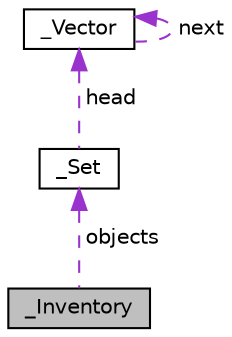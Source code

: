 digraph "_Inventory"
{
 // LATEX_PDF_SIZE
  edge [fontname="Helvetica",fontsize="10",labelfontname="Helvetica",labelfontsize="10"];
  node [fontname="Helvetica",fontsize="10",shape=record];
  Node1 [label="_Inventory",height=0.2,width=0.4,color="black", fillcolor="grey75", style="filled", fontcolor="black",tooltip=" "];
  Node2 -> Node1 [dir="back",color="darkorchid3",fontsize="10",style="dashed",label=" objects" ,fontname="Helvetica"];
  Node2 [label="_Set",height=0.2,width=0.4,color="black", fillcolor="white", style="filled",URL="$struct__Set.html",tooltip=" "];
  Node3 -> Node2 [dir="back",color="darkorchid3",fontsize="10",style="dashed",label=" head" ,fontname="Helvetica"];
  Node3 [label="_Vector",height=0.2,width=0.4,color="black", fillcolor="white", style="filled",URL="$struct__Vector.html",tooltip=" "];
  Node3 -> Node3 [dir="back",color="darkorchid3",fontsize="10",style="dashed",label=" next" ,fontname="Helvetica"];
}
